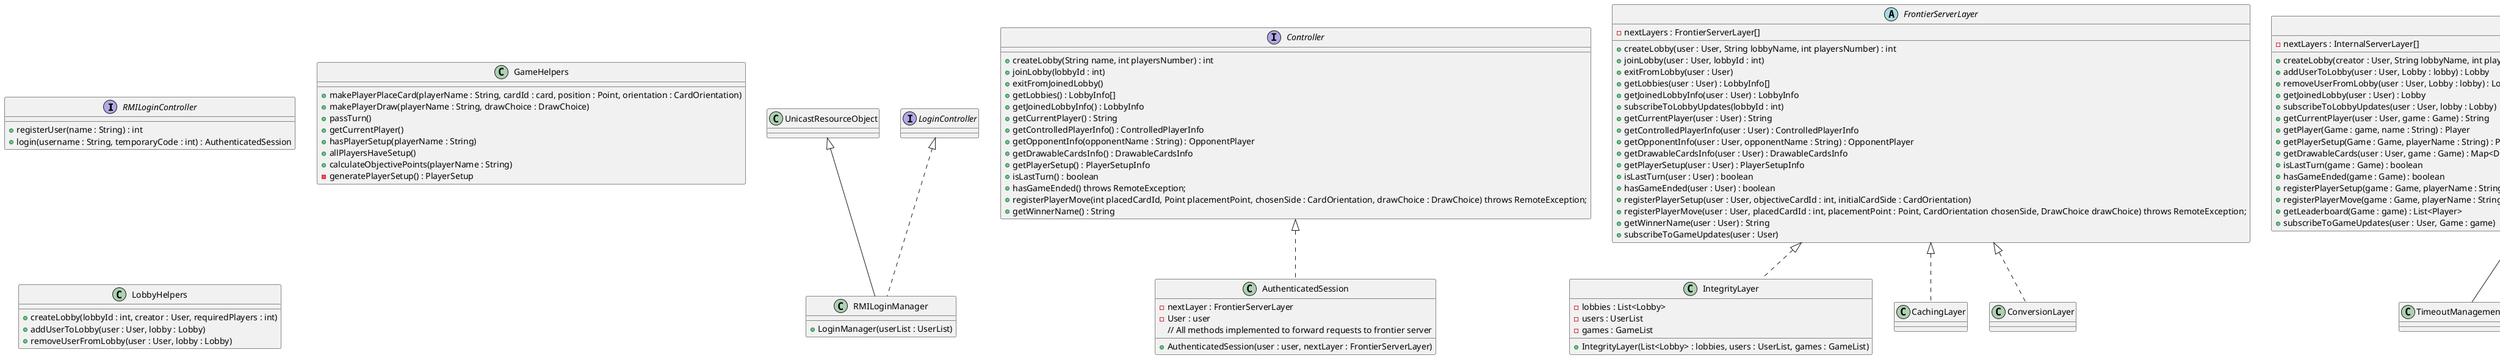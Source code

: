 @startuml

'If necessary
/'
abstract class ServerLayer {
    - nextLayers : ServerLayer[]
    + ServerLayer(nextLayers : ServerLayer[])
}'/

interface RMILoginController {
    + registerUser(name : String) : int /' temporary code '/
    + login(username : String, temporaryCode : int) : AuthenticatedSession
}

class RMILoginManager extends UnicastResourceObject implements LoginController {
    + LoginManager(userList : UserList)
}

'Socket will use other classes to manage the AuthenticatedSession

interface Controller {
    ' Lobby management
    + createLobby(String name, int playersNumber) : int
    + joinLobby(lobbyId : int)
    + exitFromJoinedLobby()
    + getLobbies() : LobbyInfo[]
    + getJoinedLobbyInfo() : LobbyInfo
    '+ subscribeToLobbyUpdates(lobbyId : int) Automatically done?
    ' Game management
    + getCurrentPlayer() : String
    + getControlledPlayerInfo() : ControlledPlayerInfo
    + getOpponentInfo(opponentName : String) : OpponentPlayer
    + getDrawableCardsInfo() : DrawableCardsInfo
    + getPlayerSetup() : PlayerSetupInfo
    + isLastTurn() : boolean
    + hasGameEnded() throws RemoteException;
    + registerPlayerMove(int placedCardId, Point placementPoint, chosenSide : CardOrientation, drawChoice : DrawChoice) throws RemoteException;
    + getWinnerName() : String
    '+ subscribeToGameUpdates() Automatically done? TBD
}

abstract class FrontierServerLayer{
    - nextLayers : FrontierServerLayer[]
    ' Lobby management
    + createLobby(user : User, String lobbyName, int playersNumber) : int
    + joinLobby(user : User, lobbyId : int)
    + exitFromLobby(user : User)
    + getLobbies(user : User) : LobbyInfo[]
    + getJoinedLobbyInfo(user : User) : LobbyInfo
    + subscribeToLobbyUpdates(lobbyId : int)
    ' Game management
    + getCurrentPlayer(user : User) : String
    + getControlledPlayerInfo(user : User) : ControlledPlayerInfo
    + getOpponentInfo(user : User, opponentName : String) : OpponentPlayer
    + getDrawableCardsInfo(user : User) : DrawableCardsInfo
    + getPlayerSetup(user : User) : PlayerSetupInfo
    + isLastTurn(user : User) : boolean
    + hasGameEnded(user : User) : boolean
    + registerPlayerSetup(user : User, objectiveCardId : int, initialCardSide : CardOrientation)
    + registerPlayerMove(user : User, placedCardId : int, placementPoint : Point, CardOrientation chosenSide, DrawChoice drawChoice) throws RemoteException;
    + getWinnerName(user : User) : String
    + subscribeToGameUpdates(user : User)
}

abstract class InternalServerLayer {
    - nextLayers : InternalServerLayer[]
    + createLobby(creator : User, String lobbyName, int playersNumber) : int
    + addUserToLobby(user : User, Lobby : lobby) : Lobby
    + removeUserFromLobby(user : User, Lobby : lobby) : Lobby
    + getJoinedLobby(user : User) : Lobby
    + subscribeToLobbyUpdates(user : User, lobby : Lobby)
    + getCurrentPlayer(user : User, game : Game) : String
    + getPlayer(Game : game, name : String) : Player
    + getPlayerSetup(Game : Game, playerName : String) : PlayerSetup
    + getDrawableCards(user : User, game : Game) : Map<DrawChoice, Card>
    + isLastTurn(game : Game) : boolean
    + hasGameEnded(game : Game) : boolean
    + registerPlayerSetup(game : Game, playerName : String, objectiveCardId : int, initialCardSide : CardOrientation)
    + registerPlayerMove(game : Game, playerName : String, placedCardId : int, placementPoint : Point, chosenSide : CardOrientation, drawChoice : DrawChoice)
    + getLeaderboard(Game : game) : List<Player>
    + subscribeToGameUpdates(user : User, Game : game)
}

/' Must be in frontier, connecting the Client controller to the FrontierServerLayers '/
class AuthenticatedSession implements Controller{
    - nextLayer : FrontierServerLayer
    - User : user
    + AuthenticatedSession(user : user, nextLayer : FrontierServerLayer)
    // All methods implemented to forward requests to frontier server
}

class IntegrityLayer implements FrontierServerLayer{
    - lobbies : List<Lobby>
    - users : UserList
    - games : GameList
    + IntegrityLayer(List<Lobby> : lobbies, users : UserList, games : GameList)
} /' Required: checks if the operations requested are correct '/
class CachingLayer implements FrontierServerLayer{} /'Optional'/
class ConversionLayer implements FrontierServerLayer{} /' Must be in frontier, connecting to the InternalServerLayers '/
' End of frontier
class TimeoutManagementLayer extends InternalServerLayer{} /'Optional'/
class ExecutionLayer extends InternalServerLayer{} /' Required: Here business logic '/
class PersistenceLayer extends InternalServerLayer{} /'Optional'/

'Just to avoid overcomplicated business logic
'May be implemented directly in Game class
class GameHelpers {
    + makePlayerPlaceCard(playerName : String, cardId : card, position : Point, orientation : CardOrientation)
    + makePlayerDraw(playerName : String, drawChoice : DrawChoice)
    + passTurn()
    + getCurrentPlayer()
    + hasPlayerSetup(playerName : String)
    + allPlayersHaveSetup()
    + calculateObjectivePoints(playerName : String)
    - generatePlayerSetup() : PlayerSetup
}

'May be implemented directly in Lobby class
class LobbyHelpers {
    + createLobby(lobbyId : int, creator : User, requiredPlayers : int)
    + addUserToLobby(user : User, lobby : Lobby)
    + removeUserFromLobby(user : User, lobby : Lobby)
}

@enduml
